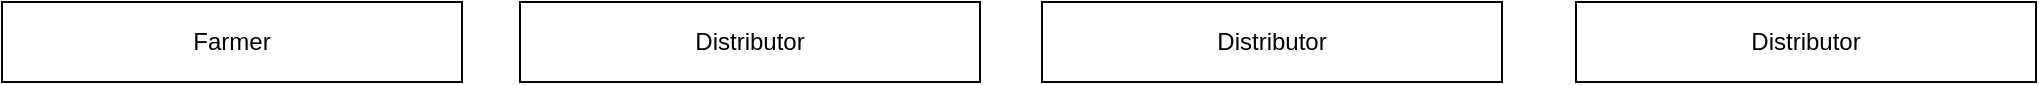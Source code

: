 <mxfile version="20.7.4" type="github"><diagram id="ZXxPDa5hCb_WfYpxEsJS" name="Seite-1"><mxGraphModel dx="1128" dy="1155" grid="1" gridSize="10" guides="1" tooltips="1" connect="1" arrows="1" fold="1" page="1" pageScale="1" pageWidth="827" pageHeight="1169" math="0" shadow="0"><root><mxCell id="0"/><mxCell id="1" parent="0"/><mxCell id="nWEurOvKFYh9lwEM0Y8g-1" value="Farmer" style="rounded=0;whiteSpace=wrap;html=1;" vertex="1" parent="1"><mxGeometry x="40" y="150" width="230" height="40" as="geometry"/></mxCell><mxCell id="nWEurOvKFYh9lwEM0Y8g-2" value="Distributor" style="rounded=0;whiteSpace=wrap;html=1;" vertex="1" parent="1"><mxGeometry x="299" y="150" width="230" height="40" as="geometry"/></mxCell><mxCell id="nWEurOvKFYh9lwEM0Y8g-3" value="Distributor" style="rounded=0;whiteSpace=wrap;html=1;" vertex="1" parent="1"><mxGeometry x="560" y="150" width="230" height="40" as="geometry"/></mxCell><mxCell id="nWEurOvKFYh9lwEM0Y8g-4" value="Distributor" style="rounded=0;whiteSpace=wrap;html=1;" vertex="1" parent="1"><mxGeometry x="827" y="150" width="230" height="40" as="geometry"/></mxCell></root></mxGraphModel></diagram></mxfile>